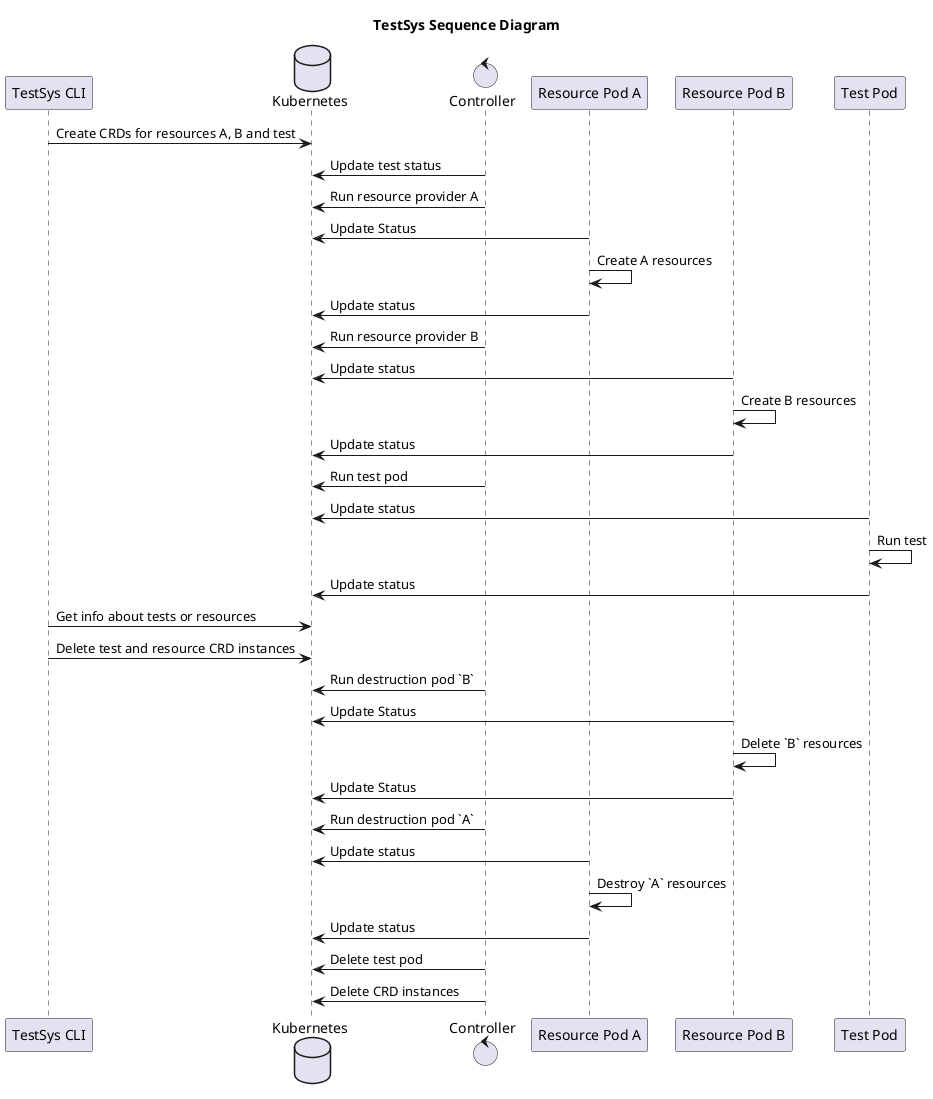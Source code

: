 ' render with:
' docker run -d -p 8080:8080 plantuml/plantuml-server:jetty
' http://localhost:8080
@startuml
title TestSys Sequence Diagram

participant "TestSys CLI"                  as cli
database    "Kubernetes"                   as k8s
control     "Controller"                   as ctl
participant "Resource Pod A"               as raa
participant "Resource Pod B"               as rab
participant "Test Pod"                     as ta

cli -> k8s: \
Create CRDs for resources A, B and test

''''''''''''''''''''''''''''''''''''''''''''''''''

ctl -> k8s: \
Update test status

''''''''''''''''''''''''''''''''''''''''''''''''''
' Resource Provider A
''''''''''''''''''''''''''''''''''''''''''''''''''

ctl -> k8s: \
Run resource provider A

''''''''''''''''''''''''''''''''''''''''''''''''''

raa -> k8s: \
Update Status

raa -> raa: \
Create A resources

''''''''''''''''''''''''''''''''''''''''''''''''''

raa -> k8s: \
Update status

''''''''''''''''''''''''''''''''''''''''''''''''''
' Resource Provider B
''''''''''''''''''''''''''''''''''''''''''''''''''

ctl -> k8s: \
Run resource provider B

''''''''''''''''''''''''''''''''''''''''''''''''''

rab -> k8s: \
Update status

rab -> rab: \
Create B resources

''''''''''''''''''''''''''''''''''''''''''''''''''

rab -> k8s: \
Update status

''''''''''''''''''''''''''''''''''''''''''''''''''
' Run the Test
''''''''''''''''''''''''''''''''''''''''''''''''''

ctl -> k8s: \
Run test pod

''''''''''''''''''''''''''''''''''''''''''''''''''

ta -> k8s: \
Update status

ta -> ta: \
Run test

''''''''''''''''''''''''''''''''''''''''''''''''''

ta -> k8s: \
Update status

''''''''''''''''''''''''''''''''''''''''''''''''''
' Cleanup
''''''''''''''''''''''''''''''''''''''''''''''''''

cli -> k8s: Get info about tests or resources
cli -> k8s: Delete test and resource CRD instances

''''''''''''''''''''''''''''''''''''''''''''''''''
' Delete Resource B
''''''''''''''''''''''''''''''''''''''''''''''''''

ctl -> k8s: \
Run destruction pod `B`

rab -> k8s: \
Update Status

rab -> rab: Delete `B` resources

rab -> k8s: \
Update Status

''''''''''''''''''''''''''''''''''''''''''''''''''
' Delete Resource A
''''''''''''''''''''''''''''''''''''''''''''''''''

ctl -> k8s: \
Run destruction pod `A`

raa -> k8s: \
Update status

raa -> raa: Destroy `A` resources

raa -> k8s: \
Update status

ctl -> k8s: Delete test pod
ctl -> k8s: Delete CRD instances

@enduml
